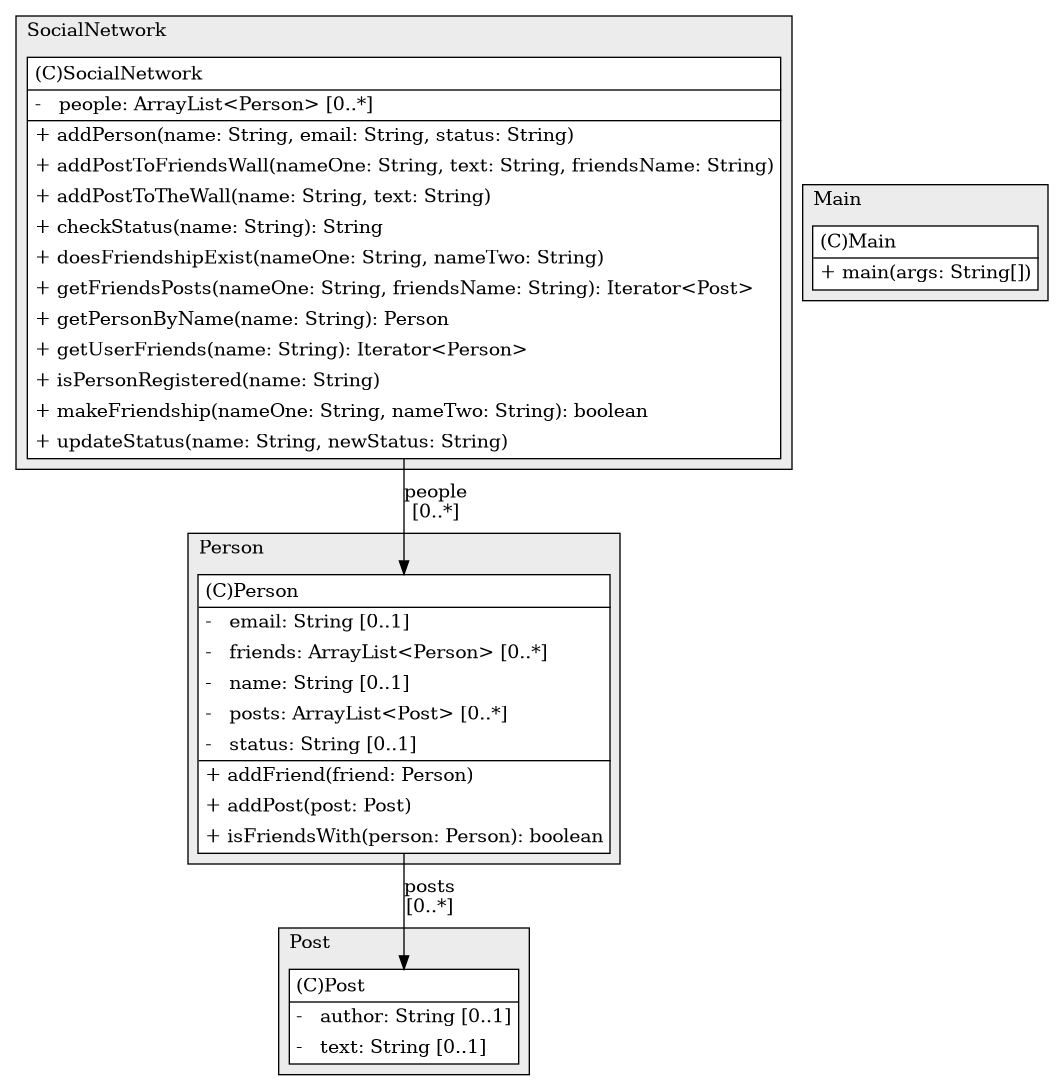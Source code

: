 @startuml

/' diagram meta data start
config=StructureConfiguration;
{
  "projectClassification": {
    "searchMode": "OpenProject", // OpenProject, AllProjects
    "includedProjects": "",
    "pathEndKeywords": "*.impl",
    "isClientPath": "",
    "isClientName": "",
    "isTestPath": "",
    "isTestName": "",
    "isMappingPath": "",
    "isMappingName": "",
    "isDataAccessPath": "",
    "isDataAccessName": "",
    "isDataStructurePath": "",
    "isDataStructureName": "",
    "isInterfaceStructuresPath": "",
    "isInterfaceStructuresName": "",
    "isEntryPointPath": "",
    "isEntryPointName": "",
    "treatFinalFieldsAsMandatory": false
  },
  "graphRestriction": {
    "classPackageExcludeFilter": "",
    "classPackageIncludeFilter": "",
    "classNameExcludeFilter": "",
    "classNameIncludeFilter": "",
    "methodNameExcludeFilter": "",
    "methodNameIncludeFilter": "",
    "removeByInheritance": "", // inheritance/annotation based filtering is done in a second step
    "removeByAnnotation": "",
    "removeByClassPackage": "", // cleanup the graph after inheritance/annotation based filtering is done
    "removeByClassName": "",
    "cutMappings": false,
    "cutEnum": true,
    "cutTests": true,
    "cutClient": true,
    "cutDataAccess": false,
    "cutInterfaceStructures": false,
    "cutDataStructures": false,
    "cutGetterAndSetter": true,
    "cutConstructors": true
  },
  "graphTraversal": {
    "forwardDepth": 6,
    "backwardDepth": 6,
    "classPackageExcludeFilter": "",
    "classPackageIncludeFilter": "",
    "classNameExcludeFilter": "",
    "classNameIncludeFilter": "",
    "methodNameExcludeFilter": "",
    "methodNameIncludeFilter": "",
    "hideMappings": false,
    "hideDataStructures": false,
    "hidePrivateMethods": true,
    "hideInterfaceCalls": true, // indirection: implementation -> interface (is hidden) -> implementation
    "onlyShowApplicationEntryPoints": false, // root node is included
    "useMethodCallsForStructureDiagram": "ForwardOnly" // ForwardOnly, BothDirections, No
  },
  "details": {
    "aggregation": "GroupByClass", // ByClass, GroupByClass, None
    "showClassGenericTypes": true,
    "showMethods": true,
    "showMethodParameterNames": true,
    "showMethodParameterTypes": true,
    "showMethodReturnType": true,
    "showPackageLevels": 2,
    "showDetailedClassStructure": true
  },
  "rootClass": "Main",
  "extensionCallbackMethod": "" // qualified.class.name#methodName - signature: public static String method(String)
}
diagram meta data end '/



digraph g {
    rankdir="TB"
    splines=polyline
    

'nodes 
subgraph cluster_1125729761 { 
   	label=SocialNetwork
	labeljust=l
	fillcolor="#ececec"
	style=filled
   
   SocialNetwork1125729761[
	label=<<TABLE BORDER="1" CELLBORDER="0" CELLPADDING="4" CELLSPACING="0">
<TR><TD ALIGN="LEFT" >(C)SocialNetwork</TD></TR>
<HR/>
<TR><TD ALIGN="LEFT" >-   people: ArrayList&lt;Person&gt; [0..*]</TD></TR>
<HR/>
<TR><TD ALIGN="LEFT" >+ addPerson(name: String, email: String, status: String)</TD></TR>
<TR><TD ALIGN="LEFT" >+ addPostToFriendsWall(nameOne: String, text: String, friendsName: String)</TD></TR>
<TR><TD ALIGN="LEFT" >+ addPostToTheWall(name: String, text: String)</TD></TR>
<TR><TD ALIGN="LEFT" >+ checkStatus(name: String): String</TD></TR>
<TR><TD ALIGN="LEFT" >+ doesFriendshipExist(nameOne: String, nameTwo: String)</TD></TR>
<TR><TD ALIGN="LEFT" >+ getFriendsPosts(nameOne: String, friendsName: String): Iterator&lt;Post&gt;</TD></TR>
<TR><TD ALIGN="LEFT" >+ getPersonByName(name: String): Person</TD></TR>
<TR><TD ALIGN="LEFT" >+ getUserFriends(name: String): Iterator&lt;Person&gt;</TD></TR>
<TR><TD ALIGN="LEFT" >+ isPersonRegistered(name: String)</TD></TR>
<TR><TD ALIGN="LEFT" >+ makeFriendship(nameOne: String, nameTwo: String): boolean</TD></TR>
<TR><TD ALIGN="LEFT" >+ updateStatus(name: String, newStatus: String)</TD></TR>
</TABLE>>
	style=filled
	margin=0
	shape=plaintext
	fillcolor="#FFFFFF"
];
} 

subgraph cluster_1907849355 { 
   	label=Person
	labeljust=l
	fillcolor="#ececec"
	style=filled
   
   Person1907849355[
	label=<<TABLE BORDER="1" CELLBORDER="0" CELLPADDING="4" CELLSPACING="0">
<TR><TD ALIGN="LEFT" >(C)Person</TD></TR>
<HR/>
<TR><TD ALIGN="LEFT" >-   email: String [0..1]</TD></TR>
<TR><TD ALIGN="LEFT" >-   friends: ArrayList&lt;Person&gt; [0..*]</TD></TR>
<TR><TD ALIGN="LEFT" >-   name: String [0..1]</TD></TR>
<TR><TD ALIGN="LEFT" >-   posts: ArrayList&lt;Post&gt; [0..*]</TD></TR>
<TR><TD ALIGN="LEFT" >-   status: String [0..1]</TD></TR>
<HR/>
<TR><TD ALIGN="LEFT" >+ addFriend(friend: Person)</TD></TR>
<TR><TD ALIGN="LEFT" >+ addPost(post: Post)</TD></TR>
<TR><TD ALIGN="LEFT" >+ isFriendsWith(person: Person): boolean</TD></TR>
</TABLE>>
	style=filled
	margin=0
	shape=plaintext
	fillcolor="#FFFFFF"
];
} 

subgraph cluster_2390489 { 
   	label=Main
	labeljust=l
	fillcolor="#ececec"
	style=filled
   
   Main2390489[
	label=<<TABLE BORDER="1" CELLBORDER="0" CELLPADDING="4" CELLSPACING="0">
<TR><TD ALIGN="LEFT" >(C)Main</TD></TR>
<HR/>
<TR><TD ALIGN="LEFT" >+ main(args: String[])</TD></TR>
</TABLE>>
	style=filled
	margin=0
	shape=plaintext
	fillcolor="#FFFFFF"
];
} 

subgraph cluster_2493632 { 
   	label=Post
	labeljust=l
	fillcolor="#ececec"
	style=filled
   
   Post2493632[
	label=<<TABLE BORDER="1" CELLBORDER="0" CELLPADDING="4" CELLSPACING="0">
<TR><TD ALIGN="LEFT" >(C)Post</TD></TR>
<HR/>
<TR><TD ALIGN="LEFT" >-   author: String [0..1]</TD></TR>
<TR><TD ALIGN="LEFT" >-   text: String [0..1]</TD></TR>
</TABLE>>
	style=filled
	margin=0
	shape=plaintext
	fillcolor="#FFFFFF"
];
} 

'edges    
Person1907849355 -> Post2493632[label="posts
[0..*]"];
SocialNetwork1125729761 -> Person1907849355[label="people
[0..*]"];
    
}
@enduml